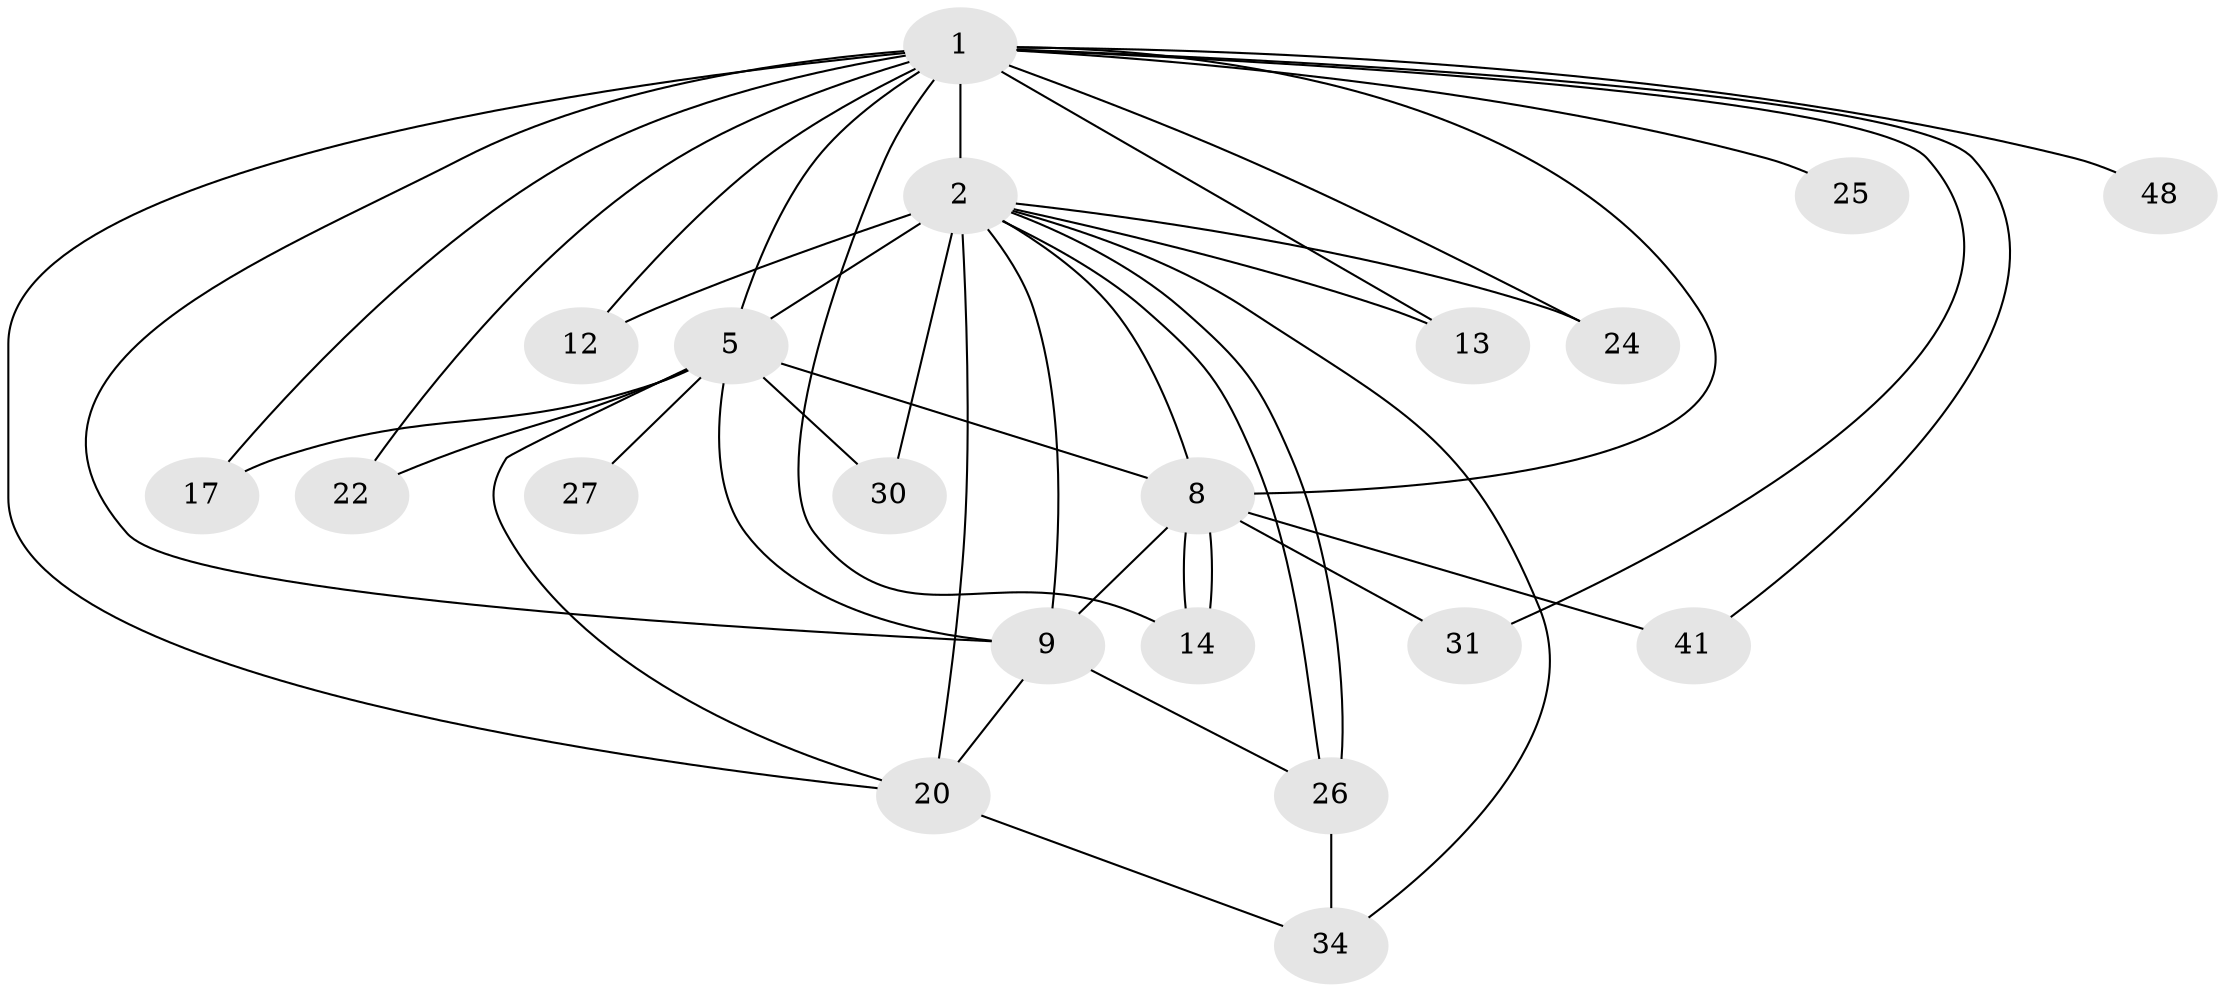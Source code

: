// original degree distribution, {12: 0.058823529411764705, 16: 0.0784313725490196, 19: 0.0196078431372549, 15: 0.0196078431372549, 17: 0.0196078431372549, 6: 0.0196078431372549, 2: 0.5098039215686274, 3: 0.21568627450980393, 4: 0.058823529411764705}
// Generated by graph-tools (version 1.1) at 2025/17/03/04/25 18:17:19]
// undirected, 20 vertices, 42 edges
graph export_dot {
graph [start="1"]
  node [color=gray90,style=filled];
  1 [super="+4+6+16"];
  2 [super="+43+10+3+15"];
  5 [super="+49+28+7"];
  8 [super="+37+23"];
  9;
  12;
  13;
  14 [super="+29+21"];
  17;
  20 [super="+32"];
  22;
  24;
  25;
  26 [super="+36"];
  27;
  30;
  31 [super="+33"];
  34;
  41 [super="+46"];
  48;
  1 -- 2 [weight=12];
  1 -- 5 [weight=7];
  1 -- 8 [weight=3];
  1 -- 9 [weight=3];
  1 -- 13 [weight=2];
  1 -- 31 [weight=2];
  1 -- 41;
  1 -- 14 [weight=2];
  1 -- 17;
  1 -- 20;
  1 -- 22;
  1 -- 24;
  1 -- 12;
  1 -- 48;
  1 -- 25;
  2 -- 5 [weight=9];
  2 -- 8 [weight=5];
  2 -- 9 [weight=3];
  2 -- 26;
  2 -- 26;
  2 -- 13;
  2 -- 34;
  2 -- 12;
  2 -- 20;
  2 -- 24;
  2 -- 30;
  5 -- 8 [weight=5];
  5 -- 9 [weight=3];
  5 -- 22;
  5 -- 27 [weight=2];
  5 -- 20;
  5 -- 17;
  5 -- 30;
  8 -- 9;
  8 -- 14;
  8 -- 14;
  8 -- 31;
  8 -- 41 [weight=2];
  9 -- 20;
  9 -- 26;
  20 -- 34;
  26 -- 34;
}

